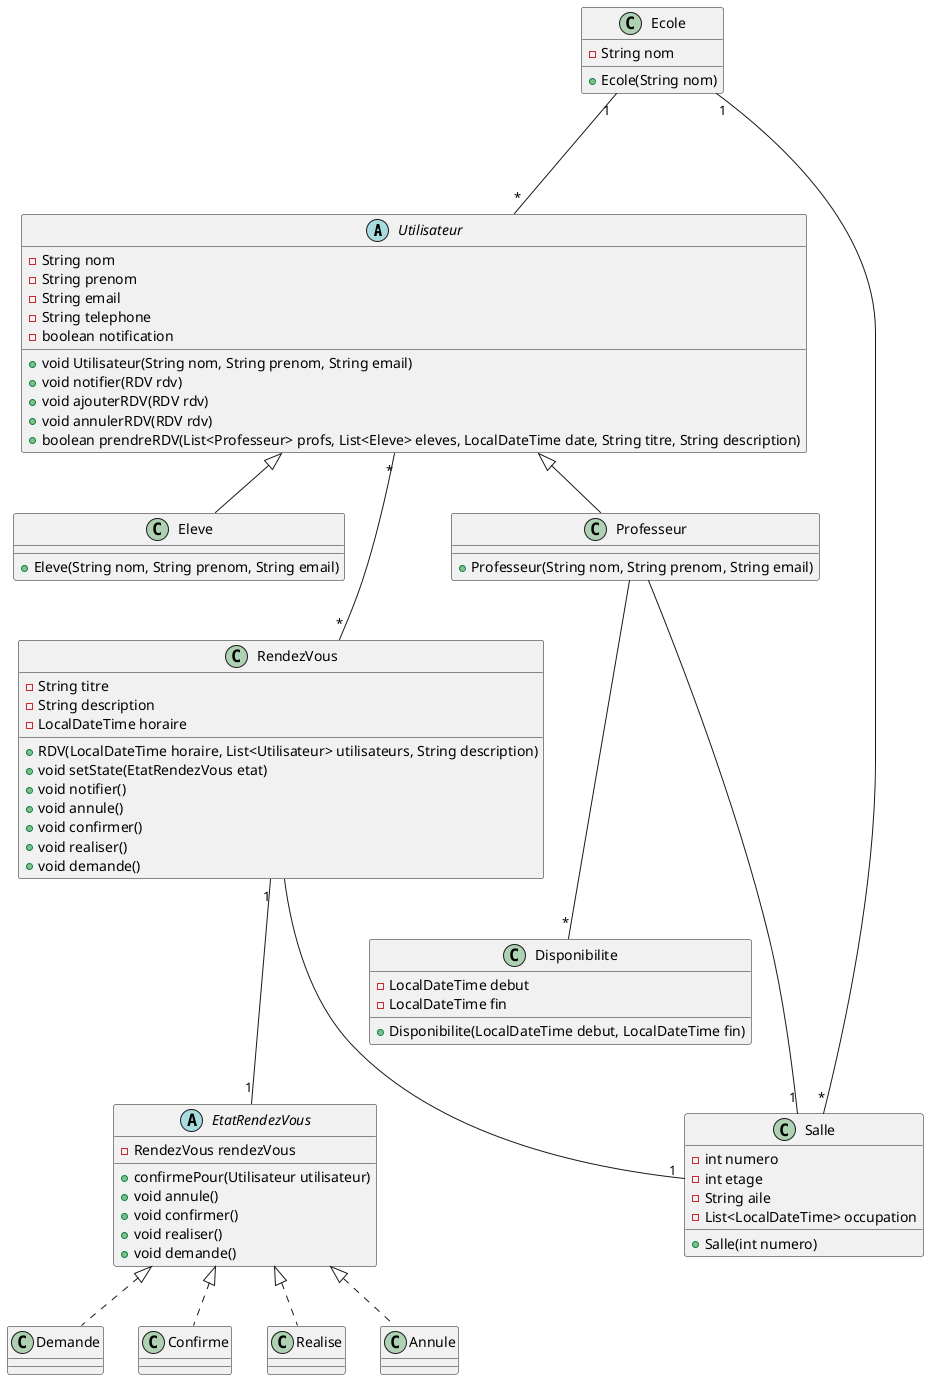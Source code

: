 @startuml Diagramme de classe

abstract class Utilisateur {
    - String nom
    - String prenom
    - String email
    - String telephone
    - boolean notification
    
    + void Utilisateur(String nom, String prenom, String email)
    + void notifier(RDV rdv)
    + void ajouterRDV(RDV rdv)
    + void annulerRDV(RDV rdv)
    + boolean prendreRDV(List<Professeur> profs, List<Eleve> eleves, LocalDateTime date, String titre, String description)
}

class Professeur {
    + Professeur(String nom, String prenom, String email)
}

class Eleve {
    + Eleve(String nom, String prenom, String email)
}

class Disponibilite {
    - LocalDateTime debut
    - LocalDateTime fin

    + Disponibilite(LocalDateTime debut, LocalDateTime fin)
}

class RendezVous {
    - String titre
    - String description
    - LocalDateTime horaire
    
    + RDV(LocalDateTime horaire, List<Utilisateur> utilisateurs, String description)
    + void setState(EtatRendezVous etat)
    + void notifier()
    + void annule()
    + void confirmer()
    + void realiser()
    + void demande()
}

abstract class EtatRendezVous {
    - RendezVous rendezVous
    + confirmePour(Utilisateur utilisateur)
    + void annule()
    + void confirmer()
    + void realiser()
    + void demande()
}

class Demande {
}

class Confirme {
}

class Realise {
}

class Annule {
}


class Ecole {
    - String nom
    + Ecole(String nom)
}

class Salle {
    - int numero
    - int etage
    - String aile
    - List<LocalDateTime> occupation

    + Salle(int numero)
}


Utilisateur "*" --- "*" RendezVous
Ecole "1" --- "*" Utilisateur
Ecole "1" --- "*" Salle


EtatRendezVous <|.. Confirme
EtatRendezVous <|.. Annule
EtatRendezVous <|.. Realise
EtatRendezVous <|.. Demande

RendezVous "1" --- "1" EtatRendezVous
RendezVous --- "1" Salle
Professeur --- "1" Salle

Utilisateur  <|--  Professeur
Utilisateur  <|--  Eleve
Professeur --- "*" Disponibilite

@enduml